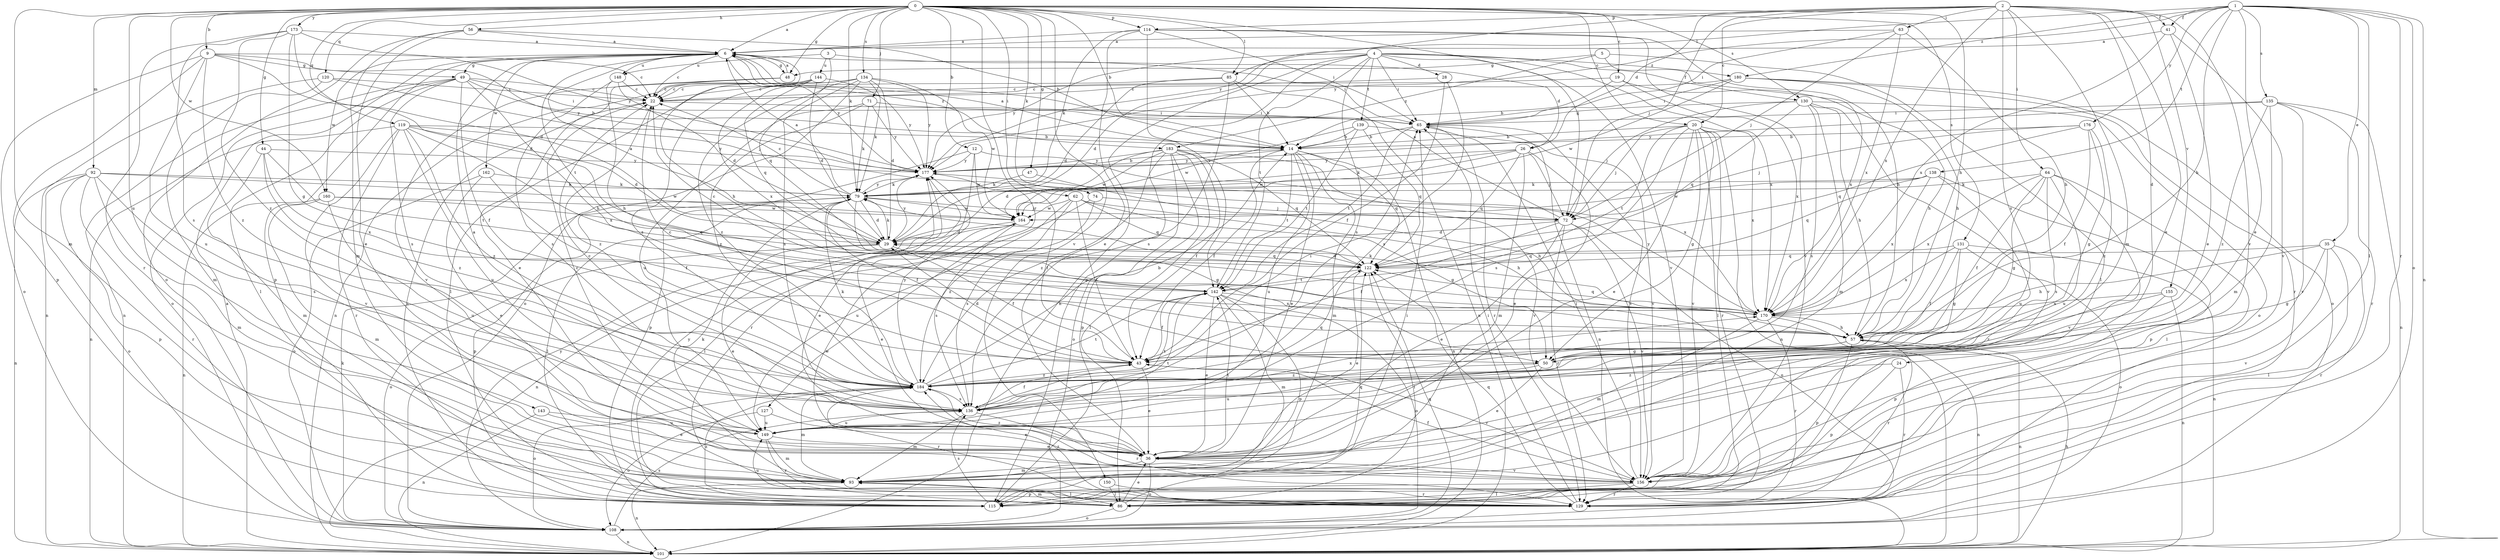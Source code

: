 strict digraph  {
0;
1;
2;
3;
4;
5;
6;
9;
12;
14;
19;
20;
22;
24;
26;
28;
29;
35;
36;
41;
43;
44;
47;
48;
49;
50;
56;
57;
62;
63;
64;
65;
71;
72;
74;
79;
85;
86;
92;
93;
101;
108;
114;
115;
119;
120;
122;
127;
129;
130;
131;
134;
135;
136;
138;
139;
142;
143;
144;
148;
149;
150;
155;
156;
160;
162;
164;
170;
173;
176;
177;
180;
183;
184;
0 -> 6  [label=a];
0 -> 9  [label=b];
0 -> 12  [label=b];
0 -> 14  [label=b];
0 -> 19  [label=c];
0 -> 20  [label=c];
0 -> 44  [label=g];
0 -> 47  [label=g];
0 -> 48  [label=g];
0 -> 56  [label=h];
0 -> 57  [label=h];
0 -> 62  [label=i];
0 -> 71  [label=j];
0 -> 72  [label=j];
0 -> 74  [label=k];
0 -> 79  [label=k];
0 -> 85  [label=l];
0 -> 92  [label=m];
0 -> 93  [label=m];
0 -> 114  [label=p];
0 -> 119  [label=q];
0 -> 120  [label=q];
0 -> 127  [label=r];
0 -> 130  [label=s];
0 -> 131  [label=s];
0 -> 134  [label=s];
0 -> 143  [label=u];
0 -> 150  [label=v];
0 -> 160  [label=w];
0 -> 173  [label=y];
1 -> 35  [label=e];
1 -> 36  [label=e];
1 -> 41  [label=f];
1 -> 57  [label=h];
1 -> 85  [label=l];
1 -> 86  [label=l];
1 -> 101  [label=n];
1 -> 108  [label=o];
1 -> 129  [label=r];
1 -> 135  [label=s];
1 -> 138  [label=t];
1 -> 176  [label=y];
1 -> 177  [label=y];
1 -> 180  [label=z];
2 -> 20  [label=c];
2 -> 24  [label=d];
2 -> 26  [label=d];
2 -> 36  [label=e];
2 -> 41  [label=f];
2 -> 63  [label=i];
2 -> 64  [label=i];
2 -> 72  [label=j];
2 -> 93  [label=m];
2 -> 114  [label=p];
2 -> 136  [label=s];
2 -> 155  [label=v];
2 -> 156  [label=v];
2 -> 170  [label=x];
2 -> 177  [label=y];
3 -> 26  [label=d];
3 -> 122  [label=q];
3 -> 144  [label=u];
3 -> 148  [label=u];
4 -> 28  [label=d];
4 -> 29  [label=d];
4 -> 65  [label=i];
4 -> 101  [label=n];
4 -> 115  [label=p];
4 -> 136  [label=s];
4 -> 139  [label=t];
4 -> 142  [label=t];
4 -> 156  [label=v];
4 -> 170  [label=x];
4 -> 177  [label=y];
4 -> 180  [label=z];
4 -> 130  [label=f];
5 -> 48  [label=g];
5 -> 86  [label=l];
5 -> 170  [label=x];
5 -> 183  [label=z];
6 -> 22  [label=c];
6 -> 48  [label=g];
6 -> 49  [label=g];
6 -> 57  [label=h];
6 -> 65  [label=i];
6 -> 115  [label=p];
6 -> 142  [label=t];
6 -> 148  [label=u];
6 -> 160  [label=w];
6 -> 162  [label=w];
6 -> 177  [label=y];
6 -> 183  [label=z];
9 -> 22  [label=c];
9 -> 29  [label=d];
9 -> 49  [label=g];
9 -> 108  [label=o];
9 -> 115  [label=p];
9 -> 149  [label=u];
9 -> 177  [label=y];
9 -> 184  [label=z];
12 -> 115  [label=p];
12 -> 129  [label=r];
12 -> 164  [label=w];
12 -> 170  [label=x];
12 -> 177  [label=y];
14 -> 6  [label=a];
14 -> 36  [label=e];
14 -> 43  [label=f];
14 -> 93  [label=m];
14 -> 101  [label=n];
14 -> 122  [label=q];
14 -> 142  [label=t];
14 -> 149  [label=u];
14 -> 177  [label=y];
19 -> 14  [label=b];
19 -> 22  [label=c];
19 -> 57  [label=h];
19 -> 170  [label=x];
20 -> 14  [label=b];
20 -> 36  [label=e];
20 -> 50  [label=g];
20 -> 72  [label=j];
20 -> 86  [label=l];
20 -> 101  [label=n];
20 -> 129  [label=r];
20 -> 136  [label=s];
20 -> 142  [label=t];
20 -> 156  [label=v];
20 -> 170  [label=x];
22 -> 65  [label=i];
22 -> 184  [label=z];
24 -> 115  [label=p];
24 -> 129  [label=r];
24 -> 184  [label=z];
26 -> 36  [label=e];
26 -> 72  [label=j];
26 -> 79  [label=k];
26 -> 93  [label=m];
26 -> 122  [label=q];
26 -> 164  [label=w];
26 -> 177  [label=y];
28 -> 22  [label=c];
28 -> 43  [label=f];
28 -> 136  [label=s];
29 -> 6  [label=a];
29 -> 36  [label=e];
29 -> 43  [label=f];
29 -> 79  [label=k];
29 -> 108  [label=o];
29 -> 122  [label=q];
29 -> 177  [label=y];
35 -> 50  [label=g];
35 -> 57  [label=h];
35 -> 86  [label=l];
35 -> 122  [label=q];
35 -> 129  [label=r];
35 -> 156  [label=v];
36 -> 93  [label=m];
36 -> 108  [label=o];
36 -> 142  [label=t];
36 -> 156  [label=v];
36 -> 184  [label=z];
41 -> 6  [label=a];
41 -> 36  [label=e];
41 -> 156  [label=v];
41 -> 170  [label=x];
43 -> 22  [label=c];
43 -> 29  [label=d];
43 -> 36  [label=e];
43 -> 156  [label=v];
43 -> 184  [label=z];
44 -> 93  [label=m];
44 -> 142  [label=t];
44 -> 170  [label=x];
44 -> 177  [label=y];
44 -> 184  [label=z];
47 -> 57  [label=h];
47 -> 79  [label=k];
48 -> 6  [label=a];
48 -> 22  [label=c];
48 -> 36  [label=e];
48 -> 156  [label=v];
49 -> 14  [label=b];
49 -> 22  [label=c];
49 -> 43  [label=f];
49 -> 57  [label=h];
49 -> 65  [label=i];
49 -> 86  [label=l];
49 -> 101  [label=n];
49 -> 108  [label=o];
49 -> 136  [label=s];
50 -> 36  [label=e];
50 -> 149  [label=u];
50 -> 184  [label=z];
56 -> 6  [label=a];
56 -> 14  [label=b];
56 -> 36  [label=e];
56 -> 93  [label=m];
56 -> 108  [label=o];
57 -> 43  [label=f];
57 -> 50  [label=g];
57 -> 101  [label=n];
57 -> 115  [label=p];
57 -> 129  [label=r];
62 -> 43  [label=f];
62 -> 50  [label=g];
62 -> 57  [label=h];
62 -> 122  [label=q];
62 -> 149  [label=u];
62 -> 164  [label=w];
62 -> 184  [label=z];
63 -> 6  [label=a];
63 -> 57  [label=h];
63 -> 65  [label=i];
63 -> 72  [label=j];
63 -> 170  [label=x];
64 -> 43  [label=f];
64 -> 50  [label=g];
64 -> 79  [label=k];
64 -> 86  [label=l];
64 -> 136  [label=s];
64 -> 149  [label=u];
64 -> 156  [label=v];
64 -> 170  [label=x];
65 -> 14  [label=b];
65 -> 101  [label=n];
65 -> 129  [label=r];
65 -> 142  [label=t];
65 -> 156  [label=v];
71 -> 65  [label=i];
71 -> 79  [label=k];
71 -> 149  [label=u];
71 -> 177  [label=y];
71 -> 184  [label=z];
72 -> 6  [label=a];
72 -> 29  [label=d];
72 -> 36  [label=e];
72 -> 43  [label=f];
72 -> 108  [label=o];
72 -> 129  [label=r];
72 -> 156  [label=v];
74 -> 72  [label=j];
74 -> 86  [label=l];
74 -> 136  [label=s];
79 -> 6  [label=a];
79 -> 22  [label=c];
79 -> 29  [label=d];
79 -> 43  [label=f];
79 -> 50  [label=g];
79 -> 72  [label=j];
79 -> 86  [label=l];
79 -> 115  [label=p];
79 -> 164  [label=w];
79 -> 177  [label=y];
85 -> 14  [label=b];
85 -> 22  [label=c];
85 -> 29  [label=d];
85 -> 101  [label=n];
85 -> 136  [label=s];
86 -> 36  [label=e];
86 -> 93  [label=m];
86 -> 108  [label=o];
86 -> 122  [label=q];
86 -> 149  [label=u];
86 -> 184  [label=z];
92 -> 79  [label=k];
92 -> 93  [label=m];
92 -> 101  [label=n];
92 -> 108  [label=o];
92 -> 115  [label=p];
92 -> 129  [label=r];
92 -> 136  [label=s];
92 -> 164  [label=w];
93 -> 79  [label=k];
93 -> 86  [label=l];
93 -> 101  [label=n];
101 -> 6  [label=a];
101 -> 57  [label=h];
108 -> 79  [label=k];
108 -> 101  [label=n];
108 -> 122  [label=q];
108 -> 136  [label=s];
108 -> 177  [label=y];
114 -> 6  [label=a];
114 -> 36  [label=e];
114 -> 57  [label=h];
114 -> 65  [label=i];
114 -> 79  [label=k];
114 -> 142  [label=t];
114 -> 156  [label=v];
115 -> 22  [label=c];
115 -> 65  [label=i];
115 -> 136  [label=s];
115 -> 177  [label=y];
119 -> 14  [label=b];
119 -> 29  [label=d];
119 -> 101  [label=n];
119 -> 129  [label=r];
119 -> 149  [label=u];
119 -> 156  [label=v];
119 -> 170  [label=x];
119 -> 177  [label=y];
119 -> 184  [label=z];
120 -> 22  [label=c];
120 -> 72  [label=j];
120 -> 93  [label=m];
120 -> 101  [label=n];
122 -> 29  [label=d];
122 -> 36  [label=e];
122 -> 86  [label=l];
122 -> 142  [label=t];
127 -> 36  [label=e];
127 -> 108  [label=o];
127 -> 149  [label=u];
129 -> 65  [label=i];
129 -> 122  [label=q];
129 -> 184  [label=z];
130 -> 57  [label=h];
130 -> 65  [label=i];
130 -> 72  [label=j];
130 -> 93  [label=m];
130 -> 108  [label=o];
130 -> 122  [label=q];
130 -> 136  [label=s];
130 -> 156  [label=v];
131 -> 43  [label=f];
131 -> 50  [label=g];
131 -> 101  [label=n];
131 -> 108  [label=o];
131 -> 122  [label=q];
131 -> 170  [label=x];
134 -> 22  [label=c];
134 -> 29  [label=d];
134 -> 79  [label=k];
134 -> 86  [label=l];
134 -> 108  [label=o];
134 -> 136  [label=s];
134 -> 164  [label=w];
134 -> 177  [label=y];
134 -> 184  [label=z];
135 -> 65  [label=i];
135 -> 93  [label=m];
135 -> 101  [label=n];
135 -> 129  [label=r];
135 -> 156  [label=v];
135 -> 177  [label=y];
135 -> 184  [label=z];
136 -> 6  [label=a];
136 -> 22  [label=c];
136 -> 43  [label=f];
136 -> 93  [label=m];
136 -> 129  [label=r];
136 -> 142  [label=t];
136 -> 149  [label=u];
136 -> 170  [label=x];
138 -> 79  [label=k];
138 -> 115  [label=p];
138 -> 122  [label=q];
138 -> 149  [label=u];
138 -> 164  [label=w];
138 -> 170  [label=x];
139 -> 14  [label=b];
139 -> 122  [label=q];
139 -> 142  [label=t];
139 -> 156  [label=v];
139 -> 164  [label=w];
142 -> 22  [label=c];
142 -> 36  [label=e];
142 -> 43  [label=f];
142 -> 93  [label=m];
142 -> 108  [label=o];
142 -> 115  [label=p];
142 -> 170  [label=x];
143 -> 36  [label=e];
143 -> 101  [label=n];
143 -> 149  [label=u];
144 -> 22  [label=c];
144 -> 29  [label=d];
144 -> 101  [label=n];
144 -> 122  [label=q];
144 -> 170  [label=x];
144 -> 177  [label=y];
144 -> 184  [label=z];
148 -> 22  [label=c];
148 -> 29  [label=d];
148 -> 57  [label=h];
148 -> 136  [label=s];
149 -> 22  [label=c];
149 -> 36  [label=e];
149 -> 93  [label=m];
149 -> 129  [label=r];
149 -> 142  [label=t];
150 -> 86  [label=l];
150 -> 129  [label=r];
155 -> 101  [label=n];
155 -> 115  [label=p];
155 -> 170  [label=x];
155 -> 184  [label=z];
156 -> 43  [label=f];
156 -> 65  [label=i];
156 -> 86  [label=l];
156 -> 115  [label=p];
156 -> 129  [label=r];
156 -> 164  [label=w];
160 -> 93  [label=m];
160 -> 101  [label=n];
160 -> 122  [label=q];
160 -> 149  [label=u];
160 -> 164  [label=w];
162 -> 36  [label=e];
162 -> 43  [label=f];
162 -> 79  [label=k];
162 -> 108  [label=o];
164 -> 29  [label=d];
164 -> 36  [label=e];
164 -> 101  [label=n];
164 -> 136  [label=s];
170 -> 57  [label=h];
170 -> 79  [label=k];
170 -> 93  [label=m];
170 -> 101  [label=n];
170 -> 122  [label=q];
170 -> 129  [label=r];
170 -> 177  [label=y];
173 -> 6  [label=a];
173 -> 29  [label=d];
173 -> 50  [label=g];
173 -> 129  [label=r];
173 -> 136  [label=s];
173 -> 177  [label=y];
173 -> 184  [label=z];
176 -> 14  [label=b];
176 -> 43  [label=f];
176 -> 50  [label=g];
176 -> 72  [label=j];
176 -> 122  [label=q];
176 -> 184  [label=z];
177 -> 14  [label=b];
177 -> 36  [label=e];
177 -> 43  [label=f];
177 -> 79  [label=k];
180 -> 22  [label=c];
180 -> 57  [label=h];
180 -> 65  [label=i];
180 -> 108  [label=o];
180 -> 129  [label=r];
180 -> 164  [label=w];
183 -> 29  [label=d];
183 -> 43  [label=f];
183 -> 86  [label=l];
183 -> 108  [label=o];
183 -> 115  [label=p];
183 -> 122  [label=q];
183 -> 156  [label=v];
183 -> 164  [label=w];
183 -> 177  [label=y];
183 -> 184  [label=z];
184 -> 14  [label=b];
184 -> 65  [label=i];
184 -> 79  [label=k];
184 -> 93  [label=m];
184 -> 108  [label=o];
184 -> 122  [label=q];
184 -> 129  [label=r];
184 -> 136  [label=s];
184 -> 142  [label=t];
184 -> 177  [label=y];
}
